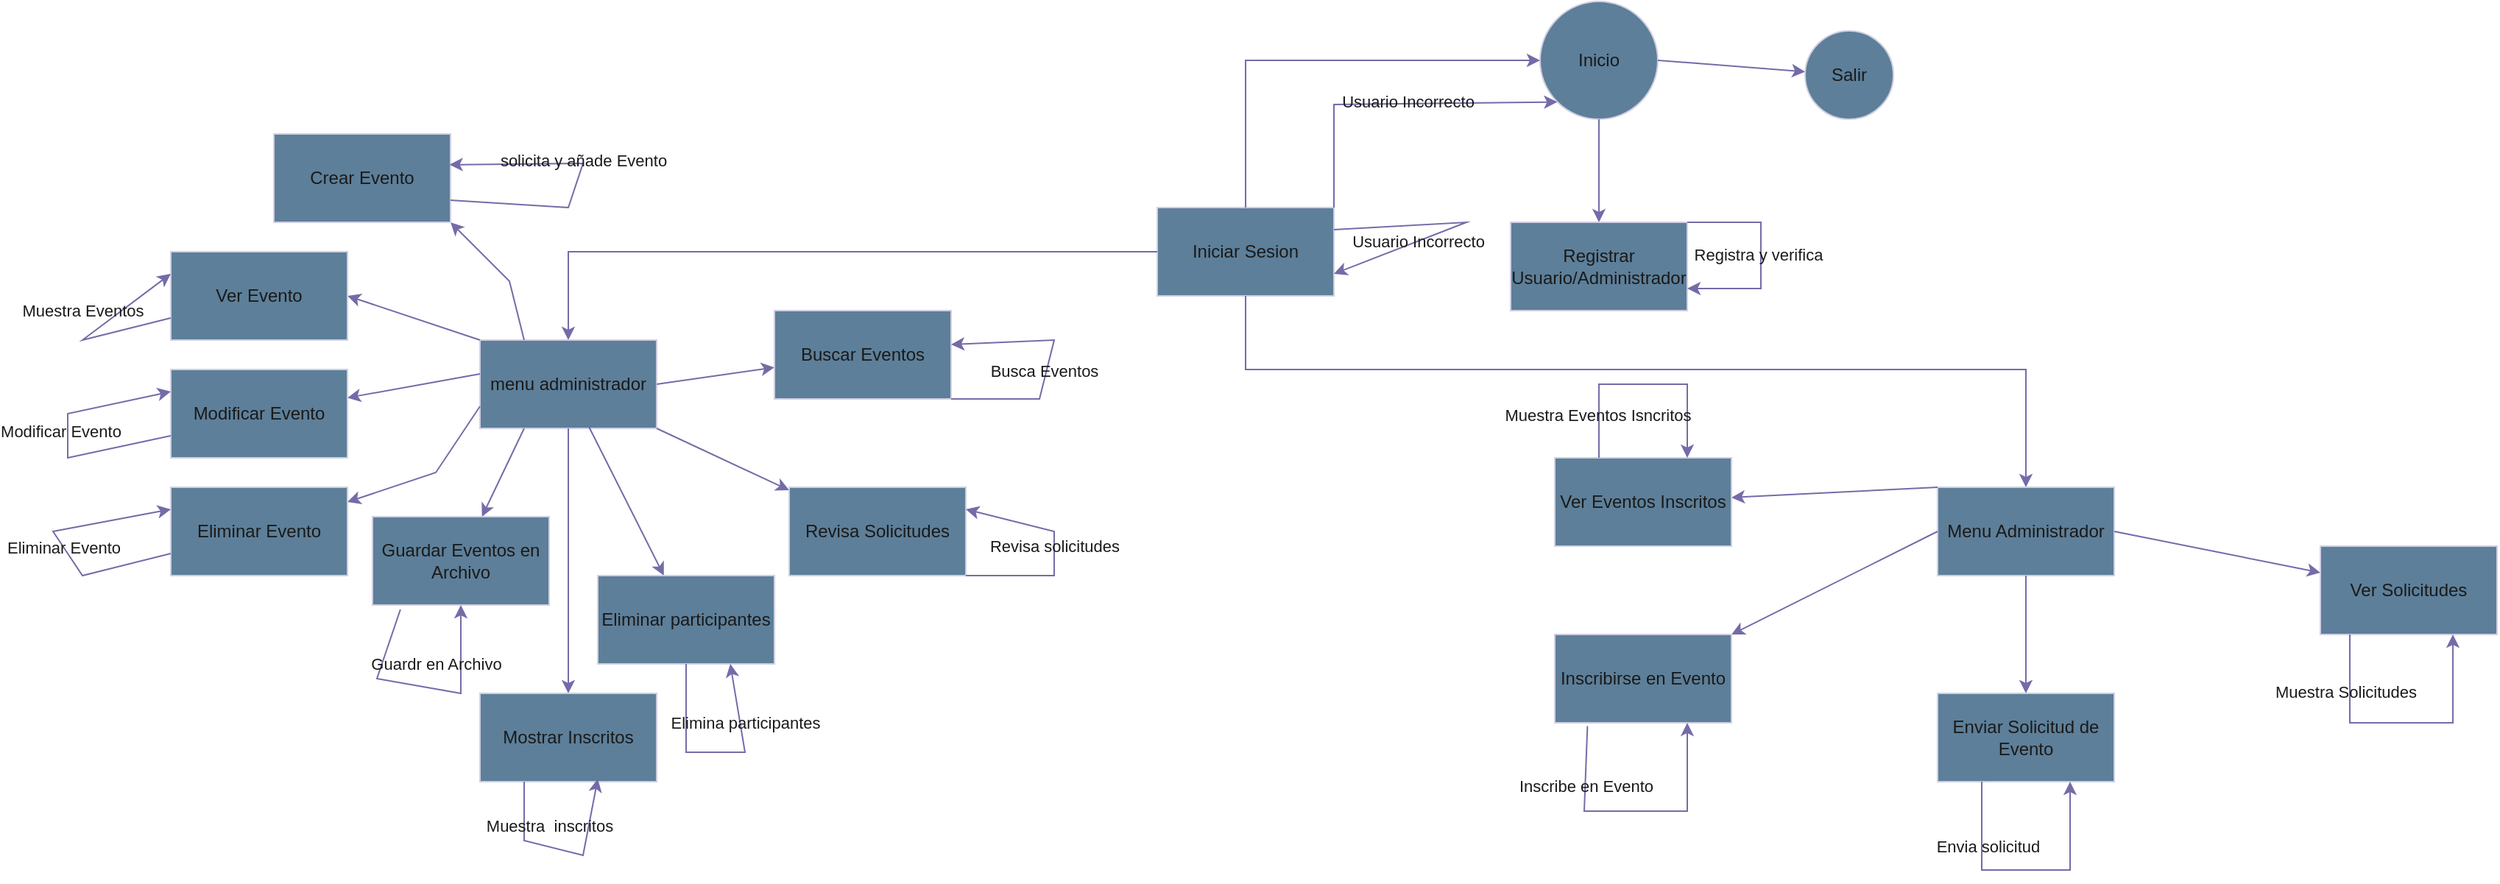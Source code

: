 <mxfile version="22.1.5" type="device">
  <diagram name="Página-1" id="qCwNosNTg0YJdvghF1Ut">
    <mxGraphModel dx="2694" dy="857" grid="1" gridSize="10" guides="1" tooltips="1" connect="1" arrows="1" fold="1" page="1" pageScale="1" pageWidth="827" pageHeight="1169" math="0" shadow="0">
      <root>
        <mxCell id="0" />
        <mxCell id="1" parent="0" />
        <mxCell id="k0k4XqnMtMG9pEQWN4-V-2" value="Inicio" style="ellipse;whiteSpace=wrap;html=1;aspect=fixed;labelBackgroundColor=none;fillColor=#5D7F99;strokeColor=#D0CEE2;fontColor=#1A1A1A;" parent="1" vertex="1">
          <mxGeometry x="380" y="10" width="80" height="80" as="geometry" />
        </mxCell>
        <mxCell id="k0k4XqnMtMG9pEQWN4-V-3" value="" style="endArrow=classic;html=1;rounded=0;entryX=0.5;entryY=0;entryDx=0;entryDy=0;labelBackgroundColor=none;fontColor=default;strokeColor=#736CA8;" parent="1" source="k0k4XqnMtMG9pEQWN4-V-2" target="k0k4XqnMtMG9pEQWN4-V-4" edge="1">
          <mxGeometry width="50" height="50" relative="1" as="geometry">
            <mxPoint x="370" y="120" as="sourcePoint" />
            <mxPoint x="420" y="160" as="targetPoint" />
          </mxGeometry>
        </mxCell>
        <mxCell id="k0k4XqnMtMG9pEQWN4-V-4" value="Registrar Usuario/Administrador" style="rounded=0;whiteSpace=wrap;html=1;labelBackgroundColor=none;fillColor=#5D7F99;strokeColor=#D0CEE2;fontColor=#1A1A1A;" parent="1" vertex="1">
          <mxGeometry x="360" y="160" width="120" height="60" as="geometry" />
        </mxCell>
        <mxCell id="k0k4XqnMtMG9pEQWN4-V-5" value="Iniciar Sesion" style="rounded=0;whiteSpace=wrap;html=1;labelBackgroundColor=none;fillColor=#5D7F99;strokeColor=#D0CEE2;fontColor=#1A1A1A;" parent="1" vertex="1">
          <mxGeometry x="120" y="150" width="120" height="60" as="geometry" />
        </mxCell>
        <mxCell id="k0k4XqnMtMG9pEQWN4-V-7" value="" style="endArrow=classic;html=1;rounded=0;exitX=0.5;exitY=0;exitDx=0;exitDy=0;entryX=0;entryY=0.5;entryDx=0;entryDy=0;labelBackgroundColor=none;fontColor=default;strokeColor=#736CA8;" parent="1" source="k0k4XqnMtMG9pEQWN4-V-5" target="k0k4XqnMtMG9pEQWN4-V-2" edge="1">
          <mxGeometry width="50" height="50" relative="1" as="geometry">
            <mxPoint x="260" y="150" as="sourcePoint" />
            <mxPoint x="310" y="100" as="targetPoint" />
            <Array as="points">
              <mxPoint x="180" y="50" />
            </Array>
          </mxGeometry>
        </mxCell>
        <mxCell id="k0k4XqnMtMG9pEQWN4-V-8" value="" style="endArrow=classic;html=1;rounded=0;exitX=1;exitY=0;exitDx=0;exitDy=0;entryX=0;entryY=1;entryDx=0;entryDy=0;labelBackgroundColor=none;fontColor=default;strokeColor=#736CA8;" parent="1" source="k0k4XqnMtMG9pEQWN4-V-5" target="k0k4XqnMtMG9pEQWN4-V-2" edge="1">
          <mxGeometry width="50" height="50" relative="1" as="geometry">
            <mxPoint x="230" y="190" as="sourcePoint" />
            <mxPoint x="280" y="140" as="targetPoint" />
            <Array as="points">
              <mxPoint x="240" y="80" />
            </Array>
          </mxGeometry>
        </mxCell>
        <mxCell id="k0k4XqnMtMG9pEQWN4-V-9" value="Usuario Incorrecto" style="edgeLabel;html=1;align=center;verticalAlign=middle;resizable=0;points=[];labelBackgroundColor=none;fontColor=#1A1A1A;" parent="k0k4XqnMtMG9pEQWN4-V-8" vertex="1" connectable="0">
          <mxGeometry x="0.078" y="2" relative="1" as="geometry">
            <mxPoint as="offset" />
          </mxGeometry>
        </mxCell>
        <mxCell id="k0k4XqnMtMG9pEQWN4-V-10" value="" style="endArrow=classic;html=1;rounded=0;exitX=1;exitY=0.25;exitDx=0;exitDy=0;entryX=1;entryY=0.75;entryDx=0;entryDy=0;labelBackgroundColor=none;fontColor=default;strokeColor=#736CA8;" parent="1" edge="1">
          <mxGeometry width="50" height="50" relative="1" as="geometry">
            <mxPoint x="240" y="165" as="sourcePoint" />
            <mxPoint x="240" y="195" as="targetPoint" />
            <Array as="points">
              <mxPoint x="330" y="160" />
            </Array>
          </mxGeometry>
        </mxCell>
        <mxCell id="k0k4XqnMtMG9pEQWN4-V-11" value="Usuario Incorrecto" style="edgeLabel;html=1;align=center;verticalAlign=middle;resizable=0;points=[];labelBackgroundColor=none;fontColor=#1A1A1A;" parent="k0k4XqnMtMG9pEQWN4-V-10" vertex="1" connectable="0">
          <mxGeometry x="0.343" relative="1" as="geometry">
            <mxPoint as="offset" />
          </mxGeometry>
        </mxCell>
        <mxCell id="k0k4XqnMtMG9pEQWN4-V-12" value="" style="endArrow=classic;html=1;rounded=0;exitX=0;exitY=0.5;exitDx=0;exitDy=0;entryX=0.5;entryY=0;entryDx=0;entryDy=0;labelBackgroundColor=none;fontColor=default;strokeColor=#736CA8;" parent="1" source="k0k4XqnMtMG9pEQWN4-V-5" target="k0k4XqnMtMG9pEQWN4-V-17" edge="1">
          <mxGeometry width="50" height="50" relative="1" as="geometry">
            <mxPoint x="140" y="200" as="sourcePoint" />
            <mxPoint x="-160" y="150" as="targetPoint" />
            <Array as="points">
              <mxPoint x="-280" y="180" />
            </Array>
          </mxGeometry>
        </mxCell>
        <mxCell id="k0k4XqnMtMG9pEQWN4-V-17" value="menu administrador" style="rounded=0;whiteSpace=wrap;html=1;labelBackgroundColor=none;fillColor=#5D7F99;strokeColor=#D0CEE2;fontColor=#1A1A1A;" parent="1" vertex="1">
          <mxGeometry x="-340" y="240" width="120" height="60" as="geometry" />
        </mxCell>
        <mxCell id="k0k4XqnMtMG9pEQWN4-V-18" value="" style="endArrow=classic;html=1;rounded=0;exitX=0.25;exitY=0;exitDx=0;exitDy=0;labelBackgroundColor=none;fontColor=default;entryX=1;entryY=1;entryDx=0;entryDy=0;strokeColor=#736CA8;" parent="1" source="k0k4XqnMtMG9pEQWN4-V-17" target="k0k4XqnMtMG9pEQWN4-V-19" edge="1">
          <mxGeometry width="50" height="50" relative="1" as="geometry">
            <mxPoint x="-350" y="300" as="sourcePoint" />
            <mxPoint x="-330" y="160" as="targetPoint" />
            <Array as="points">
              <mxPoint x="-320" y="200" />
            </Array>
          </mxGeometry>
        </mxCell>
        <mxCell id="k0k4XqnMtMG9pEQWN4-V-19" value="Crear Evento" style="rounded=0;whiteSpace=wrap;html=1;labelBackgroundColor=none;fillColor=#5D7F99;strokeColor=#D0CEE2;fontColor=#1A1A1A;" parent="1" vertex="1">
          <mxGeometry x="-480" y="100" width="120" height="60" as="geometry" />
        </mxCell>
        <mxCell id="k0k4XqnMtMG9pEQWN4-V-21" value="" style="endArrow=classic;html=1;rounded=0;exitX=1;exitY=0.75;exitDx=0;exitDy=0;entryX=0.994;entryY=0.348;entryDx=0;entryDy=0;entryPerimeter=0;labelBackgroundColor=none;strokeColor=#736CA8;fontColor=default;" parent="1" source="k0k4XqnMtMG9pEQWN4-V-19" target="k0k4XqnMtMG9pEQWN4-V-19" edge="1">
          <mxGeometry width="50" height="50" relative="1" as="geometry">
            <mxPoint x="-390" y="240" as="sourcePoint" />
            <mxPoint x="-280" y="90" as="targetPoint" />
            <Array as="points">
              <mxPoint x="-280" y="150" />
              <mxPoint x="-270" y="120" />
            </Array>
          </mxGeometry>
        </mxCell>
        <mxCell id="4ZQsZ7IrP8B2VrpJbDtk-2" value="solicita y añade Evento" style="edgeLabel;html=1;align=center;verticalAlign=middle;resizable=0;points=[];labelBackgroundColor=none;fontColor=#1A1A1A;" vertex="1" connectable="0" parent="k0k4XqnMtMG9pEQWN4-V-21">
          <mxGeometry x="0.479" y="-3" relative="1" as="geometry">
            <mxPoint x="38" as="offset" />
          </mxGeometry>
        </mxCell>
        <mxCell id="4ZQsZ7IrP8B2VrpJbDtk-3" value="" style="endArrow=classic;html=1;rounded=0;exitX=0;exitY=0;exitDx=0;exitDy=0;labelBackgroundColor=none;strokeColor=#736CA8;fontColor=default;" edge="1" parent="1" source="k0k4XqnMtMG9pEQWN4-V-17">
          <mxGeometry width="50" height="50" relative="1" as="geometry">
            <mxPoint x="-360" y="290" as="sourcePoint" />
            <mxPoint x="-430" y="210" as="targetPoint" />
          </mxGeometry>
        </mxCell>
        <mxCell id="4ZQsZ7IrP8B2VrpJbDtk-4" value="Ver Evento" style="rounded=0;whiteSpace=wrap;html=1;labelBackgroundColor=none;fillColor=#5D7F99;strokeColor=#D0CEE2;fontColor=#1A1A1A;" vertex="1" parent="1">
          <mxGeometry x="-550" y="180" width="120" height="60" as="geometry" />
        </mxCell>
        <mxCell id="4ZQsZ7IrP8B2VrpJbDtk-5" value="" style="endArrow=classic;html=1;rounded=0;exitX=0;exitY=0.75;exitDx=0;exitDy=0;entryX=0;entryY=0.25;entryDx=0;entryDy=0;labelBackgroundColor=none;strokeColor=#736CA8;fontColor=default;" edge="1" parent="1" source="4ZQsZ7IrP8B2VrpJbDtk-4" target="4ZQsZ7IrP8B2VrpJbDtk-4">
          <mxGeometry width="50" height="50" relative="1" as="geometry">
            <mxPoint x="-600" y="200" as="sourcePoint" />
            <mxPoint x="-642" y="198.98" as="targetPoint" />
            <Array as="points">
              <mxPoint x="-610" y="240" />
            </Array>
          </mxGeometry>
        </mxCell>
        <mxCell id="4ZQsZ7IrP8B2VrpJbDtk-6" value="Muestra Eventos" style="edgeLabel;html=1;align=center;verticalAlign=middle;resizable=0;points=[];labelBackgroundColor=none;fontColor=#1A1A1A;" vertex="1" connectable="0" parent="4ZQsZ7IrP8B2VrpJbDtk-5">
          <mxGeometry x="-0.482" y="-3" relative="1" as="geometry">
            <mxPoint x="-25" y="-11" as="offset" />
          </mxGeometry>
        </mxCell>
        <mxCell id="4ZQsZ7IrP8B2VrpJbDtk-7" value="" style="endArrow=classic;html=1;rounded=0;exitX=0;exitY=0.383;exitDx=0;exitDy=0;exitPerimeter=0;labelBackgroundColor=none;strokeColor=#736CA8;fontColor=default;" edge="1" parent="1" source="k0k4XqnMtMG9pEQWN4-V-17" target="4ZQsZ7IrP8B2VrpJbDtk-8">
          <mxGeometry width="50" height="50" relative="1" as="geometry">
            <mxPoint x="-350" y="290" as="sourcePoint" />
            <mxPoint x="-420" y="280" as="targetPoint" />
          </mxGeometry>
        </mxCell>
        <mxCell id="4ZQsZ7IrP8B2VrpJbDtk-8" value="Modificar Evento" style="rounded=0;whiteSpace=wrap;html=1;labelBackgroundColor=none;fillColor=#5D7F99;strokeColor=#D0CEE2;fontColor=#1A1A1A;" vertex="1" parent="1">
          <mxGeometry x="-550" y="260" width="120" height="60" as="geometry" />
        </mxCell>
        <mxCell id="4ZQsZ7IrP8B2VrpJbDtk-9" value="" style="endArrow=classic;html=1;rounded=0;exitX=0;exitY=0.75;exitDx=0;exitDy=0;entryX=0;entryY=0.25;entryDx=0;entryDy=0;labelBackgroundColor=none;strokeColor=#736CA8;fontColor=default;" edge="1" parent="1" source="4ZQsZ7IrP8B2VrpJbDtk-8" target="4ZQsZ7IrP8B2VrpJbDtk-8">
          <mxGeometry width="50" height="50" relative="1" as="geometry">
            <mxPoint x="-520" y="300" as="sourcePoint" />
            <mxPoint x="-660" y="270" as="targetPoint" />
            <Array as="points">
              <mxPoint x="-620" y="320" />
              <mxPoint x="-620" y="290" />
            </Array>
          </mxGeometry>
        </mxCell>
        <mxCell id="4ZQsZ7IrP8B2VrpJbDtk-10" value="Modificar Evento" style="edgeLabel;html=1;align=center;verticalAlign=middle;resizable=0;points=[];labelBackgroundColor=none;fontColor=#1A1A1A;" vertex="1" connectable="0" parent="4ZQsZ7IrP8B2VrpJbDtk-9">
          <mxGeometry x="0.035" y="5" relative="1" as="geometry">
            <mxPoint as="offset" />
          </mxGeometry>
        </mxCell>
        <mxCell id="4ZQsZ7IrP8B2VrpJbDtk-11" value="" style="endArrow=classic;html=1;rounded=0;exitX=0;exitY=0.75;exitDx=0;exitDy=0;labelBackgroundColor=none;strokeColor=#736CA8;fontColor=default;" edge="1" parent="1" source="k0k4XqnMtMG9pEQWN4-V-17" target="4ZQsZ7IrP8B2VrpJbDtk-12">
          <mxGeometry width="50" height="50" relative="1" as="geometry">
            <mxPoint x="-520" y="300" as="sourcePoint" />
            <mxPoint x="-430" y="350" as="targetPoint" />
            <Array as="points">
              <mxPoint x="-370" y="330" />
            </Array>
          </mxGeometry>
        </mxCell>
        <mxCell id="4ZQsZ7IrP8B2VrpJbDtk-12" value="Eliminar Evento" style="rounded=0;whiteSpace=wrap;html=1;labelBackgroundColor=none;fillColor=#5D7F99;strokeColor=#D0CEE2;fontColor=#1A1A1A;" vertex="1" parent="1">
          <mxGeometry x="-550" y="340" width="120" height="60" as="geometry" />
        </mxCell>
        <mxCell id="4ZQsZ7IrP8B2VrpJbDtk-13" value="" style="endArrow=classic;html=1;rounded=0;exitX=0;exitY=0.75;exitDx=0;exitDy=0;entryX=0;entryY=0.25;entryDx=0;entryDy=0;labelBackgroundColor=none;strokeColor=#736CA8;fontColor=default;" edge="1" parent="1" source="4ZQsZ7IrP8B2VrpJbDtk-12" target="4ZQsZ7IrP8B2VrpJbDtk-12">
          <mxGeometry width="50" height="50" relative="1" as="geometry">
            <mxPoint x="-520" y="300" as="sourcePoint" />
            <mxPoint x="-640" y="340" as="targetPoint" />
            <Array as="points">
              <mxPoint x="-610" y="400" />
              <mxPoint x="-630" y="370" />
            </Array>
          </mxGeometry>
        </mxCell>
        <mxCell id="4ZQsZ7IrP8B2VrpJbDtk-14" value="Eliminar Evento" style="edgeLabel;html=1;align=center;verticalAlign=middle;resizable=0;points=[];labelBackgroundColor=none;fontColor=#1A1A1A;" vertex="1" connectable="0" parent="4ZQsZ7IrP8B2VrpJbDtk-13">
          <mxGeometry x="-0.053" relative="1" as="geometry">
            <mxPoint as="offset" />
          </mxGeometry>
        </mxCell>
        <mxCell id="4ZQsZ7IrP8B2VrpJbDtk-15" value="" style="endArrow=classic;html=1;rounded=0;exitX=0.25;exitY=1;exitDx=0;exitDy=0;labelBackgroundColor=none;strokeColor=#736CA8;fontColor=default;" edge="1" parent="1" source="k0k4XqnMtMG9pEQWN4-V-17" target="4ZQsZ7IrP8B2VrpJbDtk-16">
          <mxGeometry width="50" height="50" relative="1" as="geometry">
            <mxPoint x="-360" y="300" as="sourcePoint" />
            <mxPoint x="-320" y="360" as="targetPoint" />
          </mxGeometry>
        </mxCell>
        <mxCell id="4ZQsZ7IrP8B2VrpJbDtk-16" value="Guardar Eventos en Archivo" style="rounded=0;whiteSpace=wrap;html=1;labelBackgroundColor=none;fillColor=#5D7F99;strokeColor=#D0CEE2;fontColor=#1A1A1A;" vertex="1" parent="1">
          <mxGeometry x="-413" y="360" width="120" height="60" as="geometry" />
        </mxCell>
        <mxCell id="4ZQsZ7IrP8B2VrpJbDtk-18" value="" style="endArrow=classic;html=1;rounded=0;exitX=0.158;exitY=1.05;exitDx=0;exitDy=0;exitPerimeter=0;entryX=0.5;entryY=1;entryDx=0;entryDy=0;labelBackgroundColor=none;strokeColor=#736CA8;fontColor=default;" edge="1" parent="1" source="4ZQsZ7IrP8B2VrpJbDtk-16" target="4ZQsZ7IrP8B2VrpJbDtk-16">
          <mxGeometry width="50" height="50" relative="1" as="geometry">
            <mxPoint x="-360" y="300" as="sourcePoint" />
            <mxPoint x="-330" y="510" as="targetPoint" />
            <Array as="points">
              <mxPoint x="-410" y="470" />
              <mxPoint x="-353" y="480" />
            </Array>
          </mxGeometry>
        </mxCell>
        <mxCell id="4ZQsZ7IrP8B2VrpJbDtk-19" value="Guardr en Archivo" style="edgeLabel;html=1;align=center;verticalAlign=middle;resizable=0;points=[];labelBackgroundColor=none;fontColor=#1A1A1A;" vertex="1" connectable="0" parent="4ZQsZ7IrP8B2VrpJbDtk-18">
          <mxGeometry x="-0.093" y="1" relative="1" as="geometry">
            <mxPoint x="14" y="-14" as="offset" />
          </mxGeometry>
        </mxCell>
        <mxCell id="4ZQsZ7IrP8B2VrpJbDtk-20" value="" style="endArrow=classic;html=1;rounded=0;exitX=0.5;exitY=1;exitDx=0;exitDy=0;labelBackgroundColor=none;strokeColor=#736CA8;fontColor=default;" edge="1" parent="1" source="k0k4XqnMtMG9pEQWN4-V-17">
          <mxGeometry width="50" height="50" relative="1" as="geometry">
            <mxPoint x="-360" y="440" as="sourcePoint" />
            <mxPoint x="-280" y="480" as="targetPoint" />
          </mxGeometry>
        </mxCell>
        <mxCell id="4ZQsZ7IrP8B2VrpJbDtk-21" value="Mostrar Inscritos" style="rounded=0;whiteSpace=wrap;html=1;labelBackgroundColor=none;fillColor=#5D7F99;strokeColor=#D0CEE2;fontColor=#1A1A1A;" vertex="1" parent="1">
          <mxGeometry x="-340" y="480" width="120" height="60" as="geometry" />
        </mxCell>
        <mxCell id="4ZQsZ7IrP8B2VrpJbDtk-22" value="" style="endArrow=classic;html=1;rounded=0;exitX=0.25;exitY=1;exitDx=0;exitDy=0;entryX=0.667;entryY=0.967;entryDx=0;entryDy=0;entryPerimeter=0;labelBackgroundColor=none;strokeColor=#736CA8;fontColor=default;" edge="1" parent="1" source="4ZQsZ7IrP8B2VrpJbDtk-21" target="4ZQsZ7IrP8B2VrpJbDtk-21">
          <mxGeometry width="50" height="50" relative="1" as="geometry">
            <mxPoint x="-200" y="440" as="sourcePoint" />
            <mxPoint x="-240" y="580" as="targetPoint" />
            <Array as="points">
              <mxPoint x="-310" y="580" />
              <mxPoint x="-270" y="590" />
            </Array>
          </mxGeometry>
        </mxCell>
        <mxCell id="4ZQsZ7IrP8B2VrpJbDtk-23" value="Muestra&amp;nbsp; inscritos" style="edgeLabel;html=1;align=center;verticalAlign=middle;resizable=0;points=[];labelBackgroundColor=none;fontColor=#1A1A1A;" vertex="1" connectable="0" parent="4ZQsZ7IrP8B2VrpJbDtk-22">
          <mxGeometry x="-0.23" y="-1" relative="1" as="geometry">
            <mxPoint x="6" y="-14" as="offset" />
          </mxGeometry>
        </mxCell>
        <mxCell id="4ZQsZ7IrP8B2VrpJbDtk-24" value="" style="endArrow=classic;html=1;rounded=0;exitX=0.617;exitY=0.983;exitDx=0;exitDy=0;exitPerimeter=0;labelBackgroundColor=none;strokeColor=#736CA8;fontColor=default;" edge="1" parent="1" source="k0k4XqnMtMG9pEQWN4-V-17" target="4ZQsZ7IrP8B2VrpJbDtk-25">
          <mxGeometry width="50" height="50" relative="1" as="geometry">
            <mxPoint x="-200" y="440" as="sourcePoint" />
            <mxPoint x="-250" y="380" as="targetPoint" />
          </mxGeometry>
        </mxCell>
        <mxCell id="4ZQsZ7IrP8B2VrpJbDtk-25" value="Eliminar participantes" style="rounded=0;whiteSpace=wrap;html=1;labelBackgroundColor=none;fillColor=#5D7F99;strokeColor=#D0CEE2;fontColor=#1A1A1A;" vertex="1" parent="1">
          <mxGeometry x="-260" y="400" width="120" height="60" as="geometry" />
        </mxCell>
        <mxCell id="4ZQsZ7IrP8B2VrpJbDtk-26" value="" style="endArrow=classic;html=1;rounded=0;exitX=0.5;exitY=1;exitDx=0;exitDy=0;entryX=0.75;entryY=1;entryDx=0;entryDy=0;labelBackgroundColor=none;strokeColor=#736CA8;fontColor=default;" edge="1" parent="1" source="4ZQsZ7IrP8B2VrpJbDtk-25" target="4ZQsZ7IrP8B2VrpJbDtk-25">
          <mxGeometry width="50" height="50" relative="1" as="geometry">
            <mxPoint x="-200" y="440" as="sourcePoint" />
            <mxPoint x="-120" y="510" as="targetPoint" />
            <Array as="points">
              <mxPoint x="-200" y="520" />
              <mxPoint x="-160" y="520" />
            </Array>
          </mxGeometry>
        </mxCell>
        <mxCell id="4ZQsZ7IrP8B2VrpJbDtk-27" value="Elimina participantes" style="edgeLabel;html=1;align=center;verticalAlign=middle;resizable=0;points=[];labelBackgroundColor=none;fontColor=#1A1A1A;" vertex="1" connectable="0" parent="4ZQsZ7IrP8B2VrpJbDtk-26">
          <mxGeometry x="-0.055" y="-1" relative="1" as="geometry">
            <mxPoint x="24" y="-21" as="offset" />
          </mxGeometry>
        </mxCell>
        <mxCell id="4ZQsZ7IrP8B2VrpJbDtk-28" value="" style="endArrow=classic;html=1;rounded=0;exitX=1;exitY=1;exitDx=0;exitDy=0;labelBackgroundColor=none;strokeColor=#736CA8;fontColor=default;" edge="1" parent="1" source="k0k4XqnMtMG9pEQWN4-V-17" target="4ZQsZ7IrP8B2VrpJbDtk-29">
          <mxGeometry width="50" height="50" relative="1" as="geometry">
            <mxPoint x="-80" y="370" as="sourcePoint" />
            <mxPoint x="-30" y="320" as="targetPoint" />
          </mxGeometry>
        </mxCell>
        <mxCell id="4ZQsZ7IrP8B2VrpJbDtk-29" value="Revisa Solicitudes" style="rounded=0;whiteSpace=wrap;html=1;labelBackgroundColor=none;fillColor=#5D7F99;strokeColor=#D0CEE2;fontColor=#1A1A1A;" vertex="1" parent="1">
          <mxGeometry x="-130" y="340" width="120" height="60" as="geometry" />
        </mxCell>
        <mxCell id="4ZQsZ7IrP8B2VrpJbDtk-30" value="" style="endArrow=classic;html=1;rounded=0;exitX=1;exitY=0.5;exitDx=0;exitDy=0;labelBackgroundColor=none;strokeColor=#736CA8;fontColor=default;" edge="1" parent="1" source="k0k4XqnMtMG9pEQWN4-V-17" target="4ZQsZ7IrP8B2VrpJbDtk-31">
          <mxGeometry width="50" height="50" relative="1" as="geometry">
            <mxPoint x="-80" y="370" as="sourcePoint" />
            <mxPoint x="-30" y="320" as="targetPoint" />
          </mxGeometry>
        </mxCell>
        <mxCell id="4ZQsZ7IrP8B2VrpJbDtk-31" value="Buscar Eventos" style="rounded=0;whiteSpace=wrap;html=1;labelBackgroundColor=none;fillColor=#5D7F99;strokeColor=#D0CEE2;fontColor=#1A1A1A;" vertex="1" parent="1">
          <mxGeometry x="-140" y="220" width="120" height="60" as="geometry" />
        </mxCell>
        <mxCell id="4ZQsZ7IrP8B2VrpJbDtk-33" value="" style="endArrow=classic;html=1;rounded=0;exitX=1;exitY=1;exitDx=0;exitDy=0;entryX=1;entryY=0.25;entryDx=0;entryDy=0;labelBackgroundColor=none;strokeColor=#736CA8;fontColor=default;" edge="1" parent="1" source="4ZQsZ7IrP8B2VrpJbDtk-29" target="4ZQsZ7IrP8B2VrpJbDtk-29">
          <mxGeometry width="50" height="50" relative="1" as="geometry">
            <mxPoint x="-80" y="370" as="sourcePoint" />
            <mxPoint x="80" y="340" as="targetPoint" />
            <Array as="points">
              <mxPoint x="50" y="400" />
              <mxPoint x="50" y="370" />
            </Array>
          </mxGeometry>
        </mxCell>
        <mxCell id="4ZQsZ7IrP8B2VrpJbDtk-34" value="Revisa solicitudes" style="edgeLabel;html=1;align=center;verticalAlign=middle;resizable=0;points=[];labelBackgroundColor=none;fontColor=#1A1A1A;" vertex="1" connectable="0" parent="4ZQsZ7IrP8B2VrpJbDtk-33">
          <mxGeometry x="0.371" y="1" relative="1" as="geometry">
            <mxPoint x="14" y="12" as="offset" />
          </mxGeometry>
        </mxCell>
        <mxCell id="4ZQsZ7IrP8B2VrpJbDtk-35" value="" style="endArrow=classic;html=1;rounded=0;exitX=1;exitY=1;exitDx=0;exitDy=0;entryX=1;entryY=0.383;entryDx=0;entryDy=0;entryPerimeter=0;labelBackgroundColor=none;strokeColor=#736CA8;fontColor=default;" edge="1" parent="1" source="4ZQsZ7IrP8B2VrpJbDtk-31" target="4ZQsZ7IrP8B2VrpJbDtk-31">
          <mxGeometry width="50" height="50" relative="1" as="geometry">
            <mxPoint x="110" y="340" as="sourcePoint" />
            <mxPoint x="40" y="220" as="targetPoint" />
            <Array as="points">
              <mxPoint x="40" y="280" />
              <mxPoint x="50" y="240" />
            </Array>
          </mxGeometry>
        </mxCell>
        <mxCell id="4ZQsZ7IrP8B2VrpJbDtk-36" value="Busca Eventos" style="edgeLabel;html=1;align=center;verticalAlign=middle;resizable=0;points=[];labelBackgroundColor=none;fontColor=#1A1A1A;" vertex="1" connectable="0" parent="4ZQsZ7IrP8B2VrpJbDtk-35">
          <mxGeometry x="-0.076" y="2" relative="1" as="geometry">
            <mxPoint as="offset" />
          </mxGeometry>
        </mxCell>
        <mxCell id="4ZQsZ7IrP8B2VrpJbDtk-37" value="" style="endArrow=classic;html=1;rounded=0;exitX=1;exitY=0;exitDx=0;exitDy=0;entryX=1;entryY=0.75;entryDx=0;entryDy=0;labelBackgroundColor=none;strokeColor=#736CA8;fontColor=default;" edge="1" parent="1" source="k0k4XqnMtMG9pEQWN4-V-4" target="k0k4XqnMtMG9pEQWN4-V-4">
          <mxGeometry width="50" height="50" relative="1" as="geometry">
            <mxPoint x="630" y="250" as="sourcePoint" />
            <mxPoint x="530" y="240" as="targetPoint" />
            <Array as="points">
              <mxPoint x="530" y="160" />
              <mxPoint x="530" y="205" />
            </Array>
          </mxGeometry>
        </mxCell>
        <mxCell id="4ZQsZ7IrP8B2VrpJbDtk-38" value="Registra y verifica" style="edgeLabel;html=1;align=center;verticalAlign=middle;resizable=0;points=[];labelBackgroundColor=none;fontColor=#1A1A1A;" vertex="1" connectable="0" parent="4ZQsZ7IrP8B2VrpJbDtk-37">
          <mxGeometry x="-0.019" y="-2" relative="1" as="geometry">
            <mxPoint y="1" as="offset" />
          </mxGeometry>
        </mxCell>
        <mxCell id="4ZQsZ7IrP8B2VrpJbDtk-39" value="" style="endArrow=classic;html=1;rounded=0;exitX=1;exitY=0.5;exitDx=0;exitDy=0;labelBackgroundColor=none;strokeColor=#736CA8;fontColor=default;" edge="1" parent="1" source="k0k4XqnMtMG9pEQWN4-V-2" target="4ZQsZ7IrP8B2VrpJbDtk-40">
          <mxGeometry width="50" height="50" relative="1" as="geometry">
            <mxPoint x="640" y="250" as="sourcePoint" />
            <mxPoint x="690" y="200" as="targetPoint" />
          </mxGeometry>
        </mxCell>
        <mxCell id="4ZQsZ7IrP8B2VrpJbDtk-40" value="Salir" style="ellipse;whiteSpace=wrap;html=1;aspect=fixed;labelBackgroundColor=none;fillColor=#5D7F99;strokeColor=#D0CEE2;fontColor=#1A1A1A;" vertex="1" parent="1">
          <mxGeometry x="560" y="30" width="60" height="60" as="geometry" />
        </mxCell>
        <mxCell id="4ZQsZ7IrP8B2VrpJbDtk-41" value="" style="endArrow=classic;html=1;rounded=0;exitX=0.5;exitY=1;exitDx=0;exitDy=0;entryX=0.5;entryY=0;entryDx=0;entryDy=0;labelBackgroundColor=none;strokeColor=#736CA8;fontColor=default;" edge="1" parent="1" source="k0k4XqnMtMG9pEQWN4-V-5" target="4ZQsZ7IrP8B2VrpJbDtk-43">
          <mxGeometry width="50" height="50" relative="1" as="geometry">
            <mxPoint x="300" y="190" as="sourcePoint" />
            <mxPoint x="830" y="260" as="targetPoint" />
            <Array as="points">
              <mxPoint x="180" y="260" />
              <mxPoint x="710" y="260" />
            </Array>
          </mxGeometry>
        </mxCell>
        <mxCell id="4ZQsZ7IrP8B2VrpJbDtk-43" value="Menu Administrador" style="rounded=0;whiteSpace=wrap;html=1;labelBackgroundColor=none;fillColor=#5D7F99;strokeColor=#D0CEE2;fontColor=#1A1A1A;" vertex="1" parent="1">
          <mxGeometry x="650" y="340" width="120" height="60" as="geometry" />
        </mxCell>
        <mxCell id="4ZQsZ7IrP8B2VrpJbDtk-44" value="" style="endArrow=classic;html=1;rounded=0;exitX=0;exitY=0;exitDx=0;exitDy=0;labelBackgroundColor=none;strokeColor=#736CA8;fontColor=default;" edge="1" parent="1" source="4ZQsZ7IrP8B2VrpJbDtk-43" target="4ZQsZ7IrP8B2VrpJbDtk-45">
          <mxGeometry width="50" height="50" relative="1" as="geometry">
            <mxPoint x="600" y="390" as="sourcePoint" />
            <mxPoint x="540" y="340" as="targetPoint" />
          </mxGeometry>
        </mxCell>
        <mxCell id="4ZQsZ7IrP8B2VrpJbDtk-45" value="Ver Eventos Inscritos" style="rounded=0;whiteSpace=wrap;html=1;labelBackgroundColor=none;fillColor=#5D7F99;strokeColor=#D0CEE2;fontColor=#1A1A1A;" vertex="1" parent="1">
          <mxGeometry x="390" y="320" width="120" height="60" as="geometry" />
        </mxCell>
        <mxCell id="4ZQsZ7IrP8B2VrpJbDtk-46" value="" style="endArrow=classic;html=1;rounded=0;exitX=0.25;exitY=0;exitDx=0;exitDy=0;entryX=0.75;entryY=0;entryDx=0;entryDy=0;labelBackgroundColor=none;strokeColor=#736CA8;fontColor=default;" edge="1" parent="1" source="4ZQsZ7IrP8B2VrpJbDtk-45" target="4ZQsZ7IrP8B2VrpJbDtk-45">
          <mxGeometry width="50" height="50" relative="1" as="geometry">
            <mxPoint x="540" y="390" as="sourcePoint" />
            <mxPoint x="590" y="340" as="targetPoint" />
            <Array as="points">
              <mxPoint x="420" y="270" />
              <mxPoint x="480" y="270" />
            </Array>
          </mxGeometry>
        </mxCell>
        <mxCell id="4ZQsZ7IrP8B2VrpJbDtk-47" value="Muestra Eventos Isncritos" style="edgeLabel;html=1;align=center;verticalAlign=middle;resizable=0;points=[];labelBackgroundColor=none;fontColor=#1A1A1A;" vertex="1" connectable="0" parent="4ZQsZ7IrP8B2VrpJbDtk-46">
          <mxGeometry x="-0.635" y="1" relative="1" as="geometry">
            <mxPoint as="offset" />
          </mxGeometry>
        </mxCell>
        <mxCell id="4ZQsZ7IrP8B2VrpJbDtk-48" value="" style="endArrow=classic;html=1;rounded=0;exitX=0;exitY=0.5;exitDx=0;exitDy=0;labelBackgroundColor=none;strokeColor=#736CA8;fontColor=default;" edge="1" parent="1" source="4ZQsZ7IrP8B2VrpJbDtk-43" target="4ZQsZ7IrP8B2VrpJbDtk-49">
          <mxGeometry width="50" height="50" relative="1" as="geometry">
            <mxPoint x="580" y="460" as="sourcePoint" />
            <mxPoint x="530" y="450" as="targetPoint" />
          </mxGeometry>
        </mxCell>
        <mxCell id="4ZQsZ7IrP8B2VrpJbDtk-49" value="Inscribirse en Evento" style="rounded=0;whiteSpace=wrap;html=1;labelBackgroundColor=none;fillColor=#5D7F99;strokeColor=#D0CEE2;fontColor=#1A1A1A;" vertex="1" parent="1">
          <mxGeometry x="390" y="440" width="120" height="60" as="geometry" />
        </mxCell>
        <mxCell id="4ZQsZ7IrP8B2VrpJbDtk-50" value="" style="endArrow=classic;html=1;rounded=0;exitX=0.5;exitY=1;exitDx=0;exitDy=0;labelBackgroundColor=none;strokeColor=#736CA8;fontColor=default;" edge="1" parent="1" source="4ZQsZ7IrP8B2VrpJbDtk-43" target="4ZQsZ7IrP8B2VrpJbDtk-51">
          <mxGeometry width="50" height="50" relative="1" as="geometry">
            <mxPoint x="730" y="460" as="sourcePoint" />
            <mxPoint x="660" y="490" as="targetPoint" />
          </mxGeometry>
        </mxCell>
        <mxCell id="4ZQsZ7IrP8B2VrpJbDtk-51" value="Enviar Solicitud de Evento" style="rounded=0;whiteSpace=wrap;html=1;labelBackgroundColor=none;fillColor=#5D7F99;strokeColor=#D0CEE2;fontColor=#1A1A1A;" vertex="1" parent="1">
          <mxGeometry x="650" y="480" width="120" height="60" as="geometry" />
        </mxCell>
        <mxCell id="4ZQsZ7IrP8B2VrpJbDtk-52" value="" style="endArrow=classic;html=1;rounded=0;exitX=1;exitY=0.5;exitDx=0;exitDy=0;labelBackgroundColor=none;strokeColor=#736CA8;fontColor=default;" edge="1" parent="1" source="4ZQsZ7IrP8B2VrpJbDtk-43" target="4ZQsZ7IrP8B2VrpJbDtk-53">
          <mxGeometry width="50" height="50" relative="1" as="geometry">
            <mxPoint x="730" y="460" as="sourcePoint" />
            <mxPoint x="860" y="380" as="targetPoint" />
          </mxGeometry>
        </mxCell>
        <mxCell id="4ZQsZ7IrP8B2VrpJbDtk-53" value="Ver Solicitudes" style="rounded=0;whiteSpace=wrap;html=1;labelBackgroundColor=none;fillColor=#5D7F99;strokeColor=#D0CEE2;fontColor=#1A1A1A;" vertex="1" parent="1">
          <mxGeometry x="910" y="380" width="120" height="60" as="geometry" />
        </mxCell>
        <mxCell id="4ZQsZ7IrP8B2VrpJbDtk-54" value="" style="endArrow=classic;html=1;rounded=0;exitX=0.185;exitY=1.037;exitDx=0;exitDy=0;entryX=0.75;entryY=1;entryDx=0;entryDy=0;exitPerimeter=0;labelBackgroundColor=none;strokeColor=#736CA8;fontColor=default;" edge="1" parent="1" source="4ZQsZ7IrP8B2VrpJbDtk-49" target="4ZQsZ7IrP8B2VrpJbDtk-49">
          <mxGeometry width="50" height="50" relative="1" as="geometry">
            <mxPoint x="600" y="490" as="sourcePoint" />
            <mxPoint x="650" y="440" as="targetPoint" />
            <Array as="points">
              <mxPoint x="410" y="560" />
              <mxPoint x="480" y="560" />
            </Array>
          </mxGeometry>
        </mxCell>
        <mxCell id="4ZQsZ7IrP8B2VrpJbDtk-55" value="Inscribe en Evento" style="edgeLabel;html=1;align=center;verticalAlign=middle;resizable=0;points=[];labelBackgroundColor=none;fontColor=#1A1A1A;" vertex="1" connectable="0" parent="4ZQsZ7IrP8B2VrpJbDtk-54">
          <mxGeometry x="-0.562" relative="1" as="geometry">
            <mxPoint as="offset" />
          </mxGeometry>
        </mxCell>
        <mxCell id="4ZQsZ7IrP8B2VrpJbDtk-56" value="" style="endArrow=classic;html=1;rounded=0;exitX=0.25;exitY=1;exitDx=0;exitDy=0;entryX=0.75;entryY=1;entryDx=0;entryDy=0;labelBackgroundColor=none;strokeColor=#736CA8;fontColor=default;" edge="1" parent="1" source="4ZQsZ7IrP8B2VrpJbDtk-51" target="4ZQsZ7IrP8B2VrpJbDtk-51">
          <mxGeometry width="50" height="50" relative="1" as="geometry">
            <mxPoint x="800" y="490" as="sourcePoint" />
            <mxPoint x="850" y="440" as="targetPoint" />
            <Array as="points">
              <mxPoint x="680" y="600" />
              <mxPoint x="740" y="600" />
            </Array>
          </mxGeometry>
        </mxCell>
        <mxCell id="4ZQsZ7IrP8B2VrpJbDtk-57" value="Envia solicitud" style="edgeLabel;html=1;align=center;verticalAlign=middle;resizable=0;points=[];labelBackgroundColor=none;fontColor=#1A1A1A;" vertex="1" connectable="0" parent="4ZQsZ7IrP8B2VrpJbDtk-56">
          <mxGeometry x="-0.518" y="4" relative="1" as="geometry">
            <mxPoint as="offset" />
          </mxGeometry>
        </mxCell>
        <mxCell id="4ZQsZ7IrP8B2VrpJbDtk-60" value="" style="endArrow=classic;html=1;rounded=0;entryX=0.75;entryY=1;entryDx=0;entryDy=0;labelBackgroundColor=none;strokeColor=#736CA8;fontColor=default;" edge="1" parent="1" target="4ZQsZ7IrP8B2VrpJbDtk-53">
          <mxGeometry width="50" height="50" relative="1" as="geometry">
            <mxPoint x="930" y="440" as="sourcePoint" />
            <mxPoint x="1050" y="490" as="targetPoint" />
            <Array as="points">
              <mxPoint x="930" y="500" />
              <mxPoint x="1000" y="500" />
            </Array>
          </mxGeometry>
        </mxCell>
        <mxCell id="4ZQsZ7IrP8B2VrpJbDtk-61" value="Muestra Solicitudes" style="edgeLabel;html=1;align=center;verticalAlign=middle;resizable=0;points=[];labelBackgroundColor=none;fontColor=#1A1A1A;" vertex="1" connectable="0" parent="4ZQsZ7IrP8B2VrpJbDtk-60">
          <mxGeometry x="-0.591" y="-3" relative="1" as="geometry">
            <mxPoint as="offset" />
          </mxGeometry>
        </mxCell>
      </root>
    </mxGraphModel>
  </diagram>
</mxfile>
